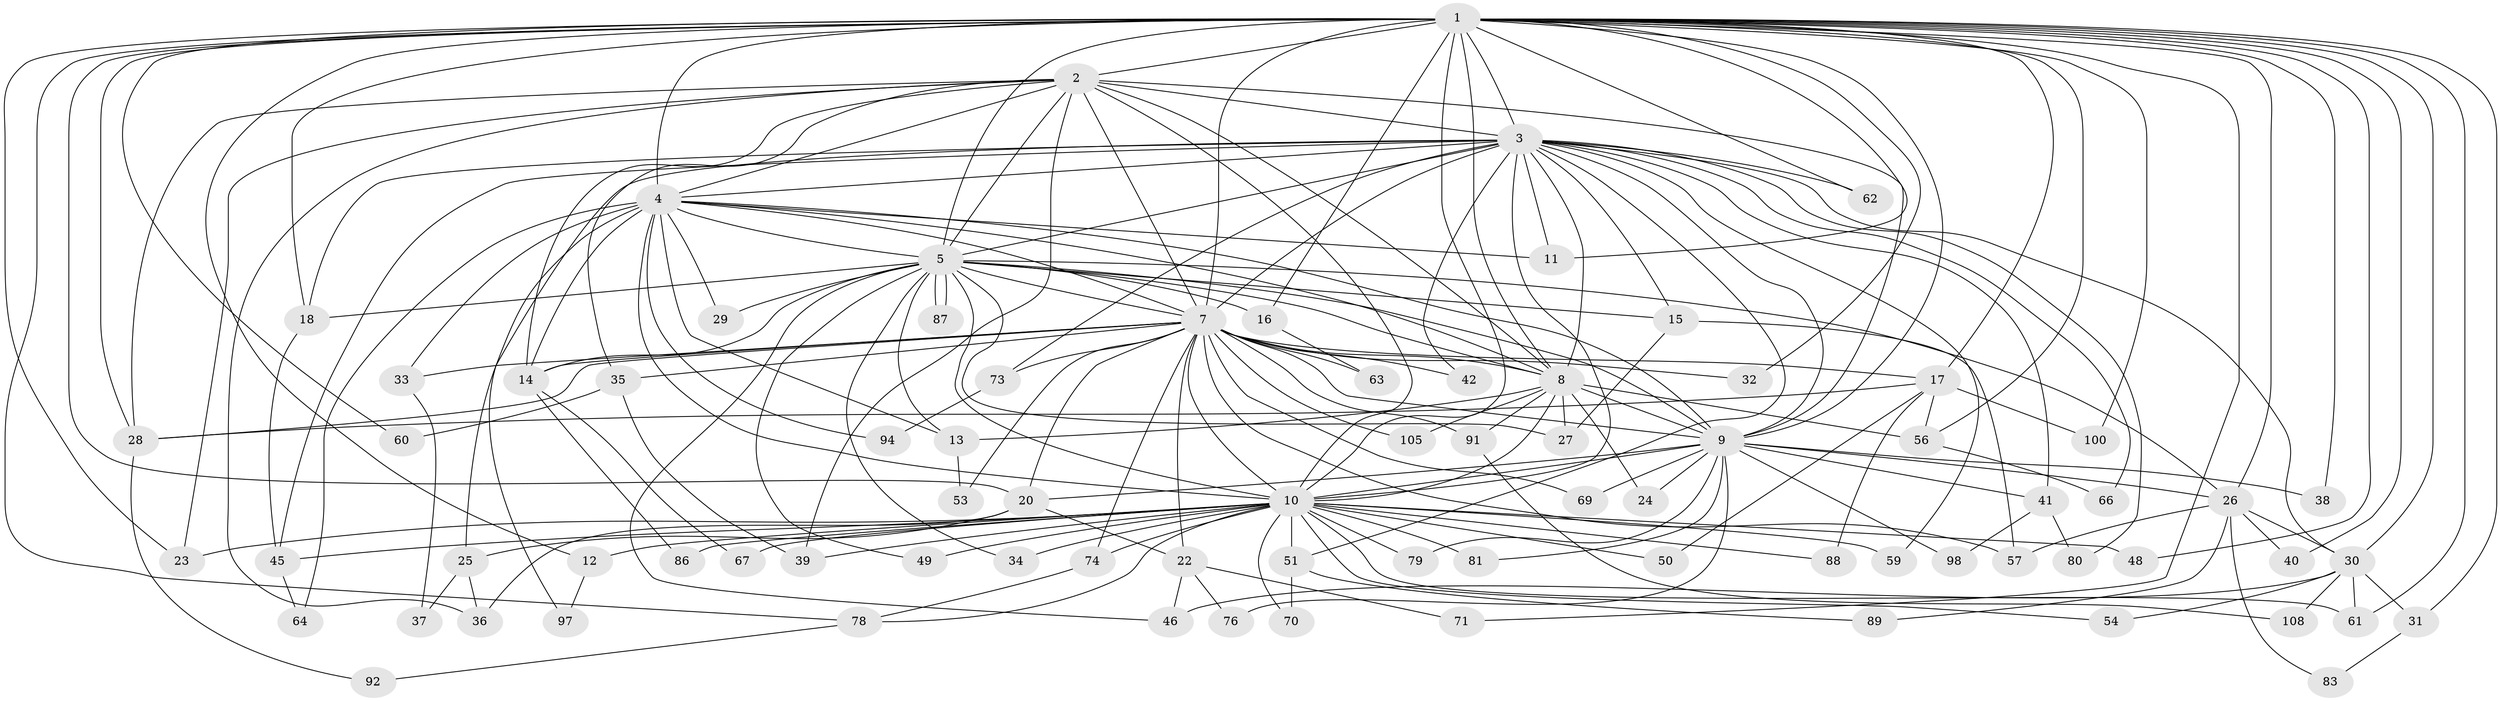 // original degree distribution, {19: 0.027777777777777776, 16: 0.018518518518518517, 24: 0.009259259259259259, 22: 0.009259259259259259, 23: 0.009259259259259259, 27: 0.009259259259259259, 31: 0.009259259259259259, 3: 0.16666666666666666, 4: 0.09259259259259259, 5: 0.037037037037037035, 6: 0.018518518518518517, 2: 0.5740740740740741, 8: 0.018518518518518517}
// Generated by graph-tools (version 1.1) at 2025/10/02/27/25 16:10:59]
// undirected, 80 vertices, 198 edges
graph export_dot {
graph [start="1"]
  node [color=gray90,style=filled];
  1 [super="+6"];
  2 [super="+90"];
  3 [super="+72"];
  4 [super="+101"];
  5 [super="+52"];
  7 [super="+44"];
  8 [super="+43"];
  9 [super="+19"];
  10 [super="+21"];
  11 [super="+85"];
  12;
  13 [super="+65"];
  14 [super="+55"];
  15;
  16;
  17 [super="+58"];
  18 [super="+95"];
  20 [super="+96"];
  22;
  23 [super="+47"];
  24;
  25;
  26 [super="+68"];
  27 [super="+107"];
  28 [super="+102"];
  29;
  30 [super="+106"];
  31;
  32;
  33;
  34;
  35;
  36;
  37;
  38;
  39 [super="+103"];
  40;
  41;
  42;
  45 [super="+93"];
  46 [super="+82"];
  48;
  49;
  50;
  51 [super="+75"];
  53;
  54;
  56 [super="+77"];
  57 [super="+99"];
  59;
  60;
  61 [super="+104"];
  62;
  63;
  64;
  66;
  67;
  69;
  70;
  71;
  73;
  74;
  76;
  78 [super="+84"];
  79;
  80;
  81;
  83;
  86;
  87;
  88;
  89;
  91;
  92;
  94;
  97;
  98;
  100;
  105;
  108;
  1 -- 2 [weight=2];
  1 -- 3 [weight=2];
  1 -- 4 [weight=3];
  1 -- 5 [weight=2];
  1 -- 7 [weight=3];
  1 -- 8 [weight=2];
  1 -- 9 [weight=2];
  1 -- 10 [weight=2];
  1 -- 12;
  1 -- 16;
  1 -- 20;
  1 -- 26;
  1 -- 38;
  1 -- 48;
  1 -- 60;
  1 -- 11;
  1 -- 71;
  1 -- 17;
  1 -- 28;
  1 -- 30;
  1 -- 32;
  1 -- 31;
  1 -- 100;
  1 -- 40;
  1 -- 61;
  1 -- 62;
  1 -- 23;
  1 -- 78;
  1 -- 56;
  1 -- 18;
  2 -- 3 [weight=2];
  2 -- 4;
  2 -- 5;
  2 -- 7;
  2 -- 8;
  2 -- 9;
  2 -- 10;
  2 -- 14;
  2 -- 23;
  2 -- 28;
  2 -- 35;
  2 -- 39;
  2 -- 36;
  3 -- 4;
  3 -- 5;
  3 -- 7;
  3 -- 8;
  3 -- 9;
  3 -- 10;
  3 -- 15;
  3 -- 18;
  3 -- 41;
  3 -- 42;
  3 -- 45;
  3 -- 51;
  3 -- 59;
  3 -- 62;
  3 -- 66;
  3 -- 73;
  3 -- 80;
  3 -- 97;
  3 -- 11;
  3 -- 30;
  4 -- 5;
  4 -- 7;
  4 -- 8;
  4 -- 9;
  4 -- 10 [weight=2];
  4 -- 11;
  4 -- 13;
  4 -- 14;
  4 -- 25;
  4 -- 29;
  4 -- 33;
  4 -- 64;
  4 -- 94;
  5 -- 7;
  5 -- 8;
  5 -- 9;
  5 -- 10;
  5 -- 15;
  5 -- 16;
  5 -- 18;
  5 -- 26;
  5 -- 27;
  5 -- 29;
  5 -- 34;
  5 -- 46;
  5 -- 49;
  5 -- 87;
  5 -- 87;
  5 -- 14;
  5 -- 13;
  7 -- 8;
  7 -- 9;
  7 -- 10;
  7 -- 17;
  7 -- 20;
  7 -- 22;
  7 -- 32;
  7 -- 33;
  7 -- 35;
  7 -- 42;
  7 -- 53;
  7 -- 63;
  7 -- 69;
  7 -- 73;
  7 -- 74;
  7 -- 91;
  7 -- 105;
  7 -- 14;
  7 -- 57;
  7 -- 28;
  8 -- 9;
  8 -- 10 [weight=2];
  8 -- 13;
  8 -- 24;
  8 -- 56;
  8 -- 91;
  8 -- 105;
  8 -- 27;
  9 -- 10 [weight=2];
  9 -- 24;
  9 -- 38;
  9 -- 41;
  9 -- 76;
  9 -- 79;
  9 -- 81;
  9 -- 98;
  9 -- 26;
  9 -- 69;
  9 -- 20;
  10 -- 12;
  10 -- 23;
  10 -- 34;
  10 -- 39;
  10 -- 48;
  10 -- 49;
  10 -- 50;
  10 -- 51 [weight=2];
  10 -- 54;
  10 -- 59;
  10 -- 67;
  10 -- 70;
  10 -- 74;
  10 -- 78;
  10 -- 79;
  10 -- 86;
  10 -- 45;
  10 -- 88;
  10 -- 81;
  10 -- 61;
  12 -- 97;
  13 -- 53;
  14 -- 86;
  14 -- 67;
  15 -- 27;
  15 -- 57;
  16 -- 63;
  17 -- 50;
  17 -- 56;
  17 -- 100;
  17 -- 88;
  17 -- 28;
  18 -- 45;
  20 -- 22;
  20 -- 25;
  20 -- 36;
  22 -- 46;
  22 -- 71;
  22 -- 76;
  25 -- 36;
  25 -- 37;
  26 -- 30;
  26 -- 40;
  26 -- 57;
  26 -- 83;
  26 -- 89;
  28 -- 92;
  30 -- 31;
  30 -- 54;
  30 -- 61;
  30 -- 108;
  30 -- 46;
  31 -- 83;
  33 -- 37;
  35 -- 39;
  35 -- 60;
  41 -- 80;
  41 -- 98;
  45 -- 64;
  51 -- 70;
  51 -- 89;
  56 -- 66;
  73 -- 94;
  74 -- 78;
  78 -- 92;
  91 -- 108;
}
